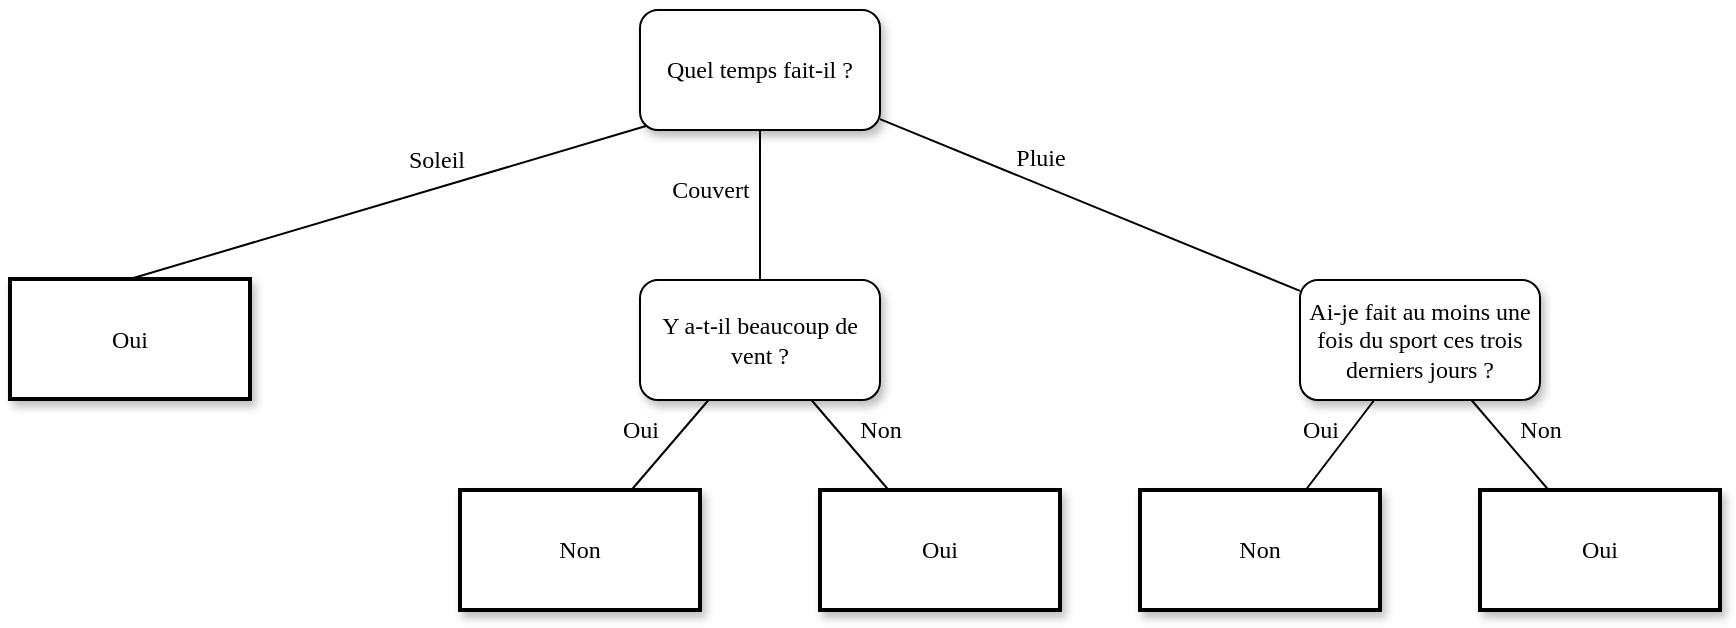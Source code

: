 <mxfile version="12.0.2" type="device" pages="1"><diagram name="Page-1" id="10a91c8b-09ff-31b1-d368-03940ed4cc9e"><mxGraphModel dx="526" dy="438" grid="1" gridSize="10" guides="1" tooltips="1" connect="1" arrows="1" fold="1" page="1" pageScale="1" pageWidth="1100" pageHeight="850" background="#ffffff" math="0" shadow="0"><root><mxCell id="0"/><mxCell id="1" parent="0"/><mxCell id="62893188c0fa7362-8" value="Quel temps fait-il ?" style="whiteSpace=wrap;html=1;rounded=1;shadow=1;labelBackgroundColor=none;strokeColor=#000000;strokeWidth=1;fillColor=#ffffff;fontFamily=Verdana;fontSize=12;fontColor=#000000;align=center;" parent="1" vertex="1"><mxGeometry x="415" y="260" width="120" height="60" as="geometry"/></mxCell><mxCell id="62893188c0fa7362-12" value="&lt;span&gt;Y a-t-il beaucoup de vent ?&lt;/span&gt;" style="whiteSpace=wrap;html=1;rounded=1;shadow=1;labelBackgroundColor=none;strokeColor=#000000;strokeWidth=1;fillColor=#ffffff;fontFamily=Verdana;fontSize=12;fontColor=#000000;align=center;" parent="1" vertex="1"><mxGeometry x="415" y="395" width="120" height="60" as="geometry"/></mxCell><mxCell id="62893188c0fa7362-13" value="Ai-je fait au moins une fois du sport ces trois derniers jours ?" style="whiteSpace=wrap;html=1;rounded=1;shadow=1;labelBackgroundColor=none;strokeColor=#000000;strokeWidth=1;fillColor=#ffffff;fontFamily=Verdana;fontSize=12;fontColor=#000000;align=center;" parent="1" vertex="1"><mxGeometry x="745" y="395" width="120" height="60" as="geometry"/></mxCell><mxCell id="62893188c0fa7362-18" value="Couvert" style="edgeStyle=none;rounded=0;html=1;labelBackgroundColor=none;startArrow=none;startFill=0;startSize=5;endArrow=none;endFill=0;endSize=5;jettySize=auto;orthogonalLoop=1;strokeColor=#000000;strokeWidth=1;fontFamily=Verdana;fontSize=12;fontColor=#000000;" parent="1" source="62893188c0fa7362-8" target="62893188c0fa7362-12" edge="1"><mxGeometry x="-0.2" y="-25" relative="1" as="geometry"><mxPoint as="offset"/></mxGeometry></mxCell><mxCell id="62893188c0fa7362-19" value="Pluie" style="edgeStyle=none;rounded=0;html=1;labelBackgroundColor=none;startArrow=none;startFill=0;startSize=5;endArrow=none;endFill=0;endSize=5;jettySize=auto;orthogonalLoop=1;strokeColor=#000000;strokeWidth=1;fontFamily=Verdana;fontSize=12;fontColor=#000000;" parent="1" source="62893188c0fa7362-8" target="62893188c0fa7362-13" edge="1"><mxGeometry x="-0.284" y="12" relative="1" as="geometry"><mxPoint as="offset"/></mxGeometry></mxCell><mxCell id="62893188c0fa7362-20" value="Non" style="whiteSpace=wrap;html=1;rounded=0;shadow=1;labelBackgroundColor=none;strokeColor=#000000;strokeWidth=2;fillColor=#ffffff;fontFamily=Verdana;fontSize=12;fontColor=#000000;align=center;" parent="1" vertex="1"><mxGeometry x="325" y="500" width="120" height="60" as="geometry"/></mxCell><mxCell id="62893188c0fa7362-21" value="&lt;span&gt;Oui&lt;/span&gt;" style="whiteSpace=wrap;html=1;rounded=0;shadow=1;labelBackgroundColor=none;strokeColor=#000000;strokeWidth=2;fillColor=#ffffff;fontFamily=Verdana;fontSize=12;fontColor=#000000;align=center;" parent="1" vertex="1"><mxGeometry x="505" y="500" width="120" height="60" as="geometry"/></mxCell><mxCell id="62893188c0fa7362-22" value="&lt;span&gt;Non&lt;/span&gt;" style="whiteSpace=wrap;html=1;rounded=0;shadow=1;labelBackgroundColor=none;strokeColor=#000000;strokeWidth=2;fillColor=#ffffff;fontFamily=Verdana;fontSize=12;fontColor=#000000;align=center;" parent="1" vertex="1"><mxGeometry x="665" y="500" width="120" height="60" as="geometry"/></mxCell><mxCell id="62893188c0fa7362-23" value="&lt;span&gt;Oui&lt;/span&gt;" style="whiteSpace=wrap;html=1;rounded=0;shadow=1;labelBackgroundColor=none;strokeColor=#000000;strokeWidth=2;fillColor=#ffffff;fontFamily=Verdana;fontSize=12;fontColor=#000000;align=center;" parent="1" vertex="1"><mxGeometry x="835" y="500" width="120" height="60" as="geometry"/></mxCell><mxCell id="62893188c0fa7362-24" value="Oui" style="edgeStyle=none;rounded=0;html=1;labelBackgroundColor=none;startArrow=none;startFill=0;startSize=5;endArrow=none;endFill=0;endSize=5;jettySize=auto;orthogonalLoop=1;strokeColor=#000000;strokeWidth=1;fontFamily=Verdana;fontSize=12;fontColor=#000000;" parent="1" source="62893188c0fa7362-12" target="62893188c0fa7362-20" edge="1"><mxGeometry x="0.137" y="-16" relative="1" as="geometry"><mxPoint as="offset"/></mxGeometry></mxCell><mxCell id="62893188c0fa7362-25" value="Non" style="edgeStyle=none;rounded=0;html=1;labelBackgroundColor=none;startArrow=none;startFill=0;startSize=5;endArrow=none;endFill=0;endSize=5;jettySize=auto;orthogonalLoop=1;strokeColor=#000000;strokeWidth=1;fontFamily=Verdana;fontSize=12;fontColor=#000000;" parent="1" source="62893188c0fa7362-12" target="62893188c0fa7362-21" edge="1"><mxGeometry x="0.137" y="16" relative="1" as="geometry"><mxPoint as="offset"/></mxGeometry></mxCell><mxCell id="62893188c0fa7362-26" value="Oui" style="edgeStyle=none;rounded=0;html=1;labelBackgroundColor=none;startArrow=none;startFill=0;startSize=5;endArrow=none;endFill=0;endSize=5;jettySize=auto;orthogonalLoop=1;strokeColor=#000000;strokeWidth=1;fontFamily=Verdana;fontSize=12;fontColor=#000000;" parent="1" source="62893188c0fa7362-13" target="62893188c0fa7362-22" edge="1"><mxGeometry x="0.003" y="-12" relative="1" as="geometry"><mxPoint as="offset"/></mxGeometry></mxCell><mxCell id="62893188c0fa7362-27" value="Non" style="edgeStyle=none;rounded=0;html=1;labelBackgroundColor=none;startArrow=none;startFill=0;startSize=5;endArrow=none;endFill=0;endSize=5;jettySize=auto;orthogonalLoop=1;strokeColor=#000000;strokeWidth=1;fontFamily=Verdana;fontSize=12;fontColor=#000000;" parent="1" source="62893188c0fa7362-13" target="62893188c0fa7362-23" edge="1"><mxGeometry x="0.137" y="16" relative="1" as="geometry"><mxPoint as="offset"/></mxGeometry></mxCell><mxCell id="JHri_DyIHI6i1e_LGVsj-3" value="&lt;span&gt;Oui&lt;/span&gt;" style="whiteSpace=wrap;html=1;rounded=0;shadow=1;labelBackgroundColor=none;strokeColor=#000000;strokeWidth=2;fillColor=#ffffff;fontFamily=Verdana;fontSize=12;fontColor=#000000;align=center;" vertex="1" parent="1"><mxGeometry x="100" y="394.5" width="120" height="60" as="geometry"/></mxCell><mxCell id="JHri_DyIHI6i1e_LGVsj-4" value="Soleil" style="edgeStyle=none;rounded=0;html=1;labelBackgroundColor=none;startArrow=none;startFill=0;startSize=5;endArrow=none;endFill=0;endSize=5;jettySize=auto;orthogonalLoop=1;strokeColor=#000000;strokeWidth=1;fontFamily=Verdana;fontSize=12;fontColor=#000000;exitX=0.025;exitY=0.967;exitDx=0;exitDy=0;exitPerimeter=0;entryX=0.5;entryY=0;entryDx=0;entryDy=0;" edge="1" parent="1" source="62893188c0fa7362-8" target="JHri_DyIHI6i1e_LGVsj-3"><mxGeometry x="-0.217" y="-14" relative="1" as="geometry"><mxPoint as="offset"/><mxPoint x="485" y="330" as="sourcePoint"/><mxPoint x="485" y="405" as="targetPoint"/></mxGeometry></mxCell></root></mxGraphModel></diagram></mxfile>